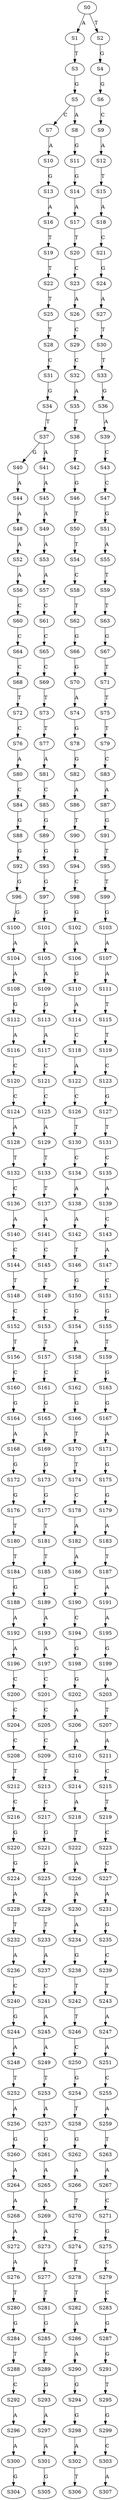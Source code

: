 strict digraph  {
	S0 -> S1 [ label = A ];
	S0 -> S2 [ label = T ];
	S1 -> S3 [ label = T ];
	S2 -> S4 [ label = G ];
	S3 -> S5 [ label = G ];
	S4 -> S6 [ label = G ];
	S5 -> S7 [ label = C ];
	S5 -> S8 [ label = A ];
	S6 -> S9 [ label = C ];
	S7 -> S10 [ label = A ];
	S8 -> S11 [ label = G ];
	S9 -> S12 [ label = A ];
	S10 -> S13 [ label = G ];
	S11 -> S14 [ label = G ];
	S12 -> S15 [ label = T ];
	S13 -> S16 [ label = A ];
	S14 -> S17 [ label = A ];
	S15 -> S18 [ label = A ];
	S16 -> S19 [ label = T ];
	S17 -> S20 [ label = T ];
	S18 -> S21 [ label = C ];
	S19 -> S22 [ label = T ];
	S20 -> S23 [ label = C ];
	S21 -> S24 [ label = G ];
	S22 -> S25 [ label = T ];
	S23 -> S26 [ label = A ];
	S24 -> S27 [ label = A ];
	S25 -> S28 [ label = T ];
	S26 -> S29 [ label = C ];
	S27 -> S30 [ label = T ];
	S28 -> S31 [ label = C ];
	S29 -> S32 [ label = C ];
	S30 -> S33 [ label = T ];
	S31 -> S34 [ label = G ];
	S32 -> S35 [ label = A ];
	S33 -> S36 [ label = G ];
	S34 -> S37 [ label = T ];
	S35 -> S38 [ label = T ];
	S36 -> S39 [ label = A ];
	S37 -> S40 [ label = G ];
	S37 -> S41 [ label = A ];
	S38 -> S42 [ label = T ];
	S39 -> S43 [ label = C ];
	S40 -> S44 [ label = A ];
	S41 -> S45 [ label = A ];
	S42 -> S46 [ label = G ];
	S43 -> S47 [ label = C ];
	S44 -> S48 [ label = A ];
	S45 -> S49 [ label = A ];
	S46 -> S50 [ label = T ];
	S47 -> S51 [ label = G ];
	S48 -> S52 [ label = A ];
	S49 -> S53 [ label = A ];
	S50 -> S54 [ label = T ];
	S51 -> S55 [ label = A ];
	S52 -> S56 [ label = A ];
	S53 -> S57 [ label = A ];
	S54 -> S58 [ label = C ];
	S55 -> S59 [ label = T ];
	S56 -> S60 [ label = C ];
	S57 -> S61 [ label = C ];
	S58 -> S62 [ label = T ];
	S59 -> S63 [ label = T ];
	S60 -> S64 [ label = C ];
	S61 -> S65 [ label = C ];
	S62 -> S66 [ label = G ];
	S63 -> S67 [ label = G ];
	S64 -> S68 [ label = C ];
	S65 -> S69 [ label = C ];
	S66 -> S70 [ label = G ];
	S67 -> S71 [ label = T ];
	S68 -> S72 [ label = T ];
	S69 -> S73 [ label = T ];
	S70 -> S74 [ label = A ];
	S71 -> S75 [ label = T ];
	S72 -> S76 [ label = C ];
	S73 -> S77 [ label = T ];
	S74 -> S78 [ label = G ];
	S75 -> S79 [ label = T ];
	S76 -> S80 [ label = A ];
	S77 -> S81 [ label = A ];
	S78 -> S82 [ label = G ];
	S79 -> S83 [ label = C ];
	S80 -> S84 [ label = C ];
	S81 -> S85 [ label = C ];
	S82 -> S86 [ label = A ];
	S83 -> S87 [ label = A ];
	S84 -> S88 [ label = G ];
	S85 -> S89 [ label = G ];
	S86 -> S90 [ label = T ];
	S87 -> S91 [ label = G ];
	S88 -> S92 [ label = G ];
	S89 -> S93 [ label = G ];
	S90 -> S94 [ label = G ];
	S91 -> S95 [ label = T ];
	S92 -> S96 [ label = G ];
	S93 -> S97 [ label = G ];
	S94 -> S98 [ label = C ];
	S95 -> S99 [ label = T ];
	S96 -> S100 [ label = G ];
	S97 -> S101 [ label = G ];
	S98 -> S102 [ label = G ];
	S99 -> S103 [ label = G ];
	S100 -> S104 [ label = A ];
	S101 -> S105 [ label = A ];
	S102 -> S106 [ label = A ];
	S103 -> S107 [ label = A ];
	S104 -> S108 [ label = A ];
	S105 -> S109 [ label = A ];
	S106 -> S110 [ label = G ];
	S107 -> S111 [ label = A ];
	S108 -> S112 [ label = G ];
	S109 -> S113 [ label = G ];
	S110 -> S114 [ label = A ];
	S111 -> S115 [ label = T ];
	S112 -> S116 [ label = A ];
	S113 -> S117 [ label = A ];
	S114 -> S118 [ label = C ];
	S115 -> S119 [ label = T ];
	S116 -> S120 [ label = C ];
	S117 -> S121 [ label = C ];
	S118 -> S122 [ label = A ];
	S119 -> S123 [ label = C ];
	S120 -> S124 [ label = C ];
	S121 -> S125 [ label = C ];
	S122 -> S126 [ label = C ];
	S123 -> S127 [ label = G ];
	S124 -> S128 [ label = A ];
	S125 -> S129 [ label = A ];
	S126 -> S130 [ label = T ];
	S127 -> S131 [ label = T ];
	S128 -> S132 [ label = T ];
	S129 -> S133 [ label = T ];
	S130 -> S134 [ label = C ];
	S131 -> S135 [ label = C ];
	S132 -> S136 [ label = C ];
	S133 -> S137 [ label = T ];
	S134 -> S138 [ label = A ];
	S135 -> S139 [ label = A ];
	S136 -> S140 [ label = A ];
	S137 -> S141 [ label = A ];
	S138 -> S142 [ label = A ];
	S139 -> S143 [ label = C ];
	S140 -> S144 [ label = C ];
	S141 -> S145 [ label = C ];
	S142 -> S146 [ label = T ];
	S143 -> S147 [ label = A ];
	S144 -> S148 [ label = T ];
	S145 -> S149 [ label = T ];
	S146 -> S150 [ label = G ];
	S147 -> S151 [ label = C ];
	S148 -> S152 [ label = C ];
	S149 -> S153 [ label = C ];
	S150 -> S154 [ label = G ];
	S151 -> S155 [ label = G ];
	S152 -> S156 [ label = T ];
	S153 -> S157 [ label = T ];
	S154 -> S158 [ label = A ];
	S155 -> S159 [ label = T ];
	S156 -> S160 [ label = C ];
	S157 -> S161 [ label = C ];
	S158 -> S162 [ label = C ];
	S159 -> S163 [ label = G ];
	S160 -> S164 [ label = G ];
	S161 -> S165 [ label = G ];
	S162 -> S166 [ label = G ];
	S163 -> S167 [ label = G ];
	S164 -> S168 [ label = A ];
	S165 -> S169 [ label = A ];
	S166 -> S170 [ label = T ];
	S167 -> S171 [ label = A ];
	S168 -> S172 [ label = G ];
	S169 -> S173 [ label = G ];
	S170 -> S174 [ label = T ];
	S171 -> S175 [ label = G ];
	S172 -> S176 [ label = G ];
	S173 -> S177 [ label = G ];
	S174 -> S178 [ label = C ];
	S175 -> S179 [ label = G ];
	S176 -> S180 [ label = T ];
	S177 -> S181 [ label = T ];
	S178 -> S182 [ label = A ];
	S179 -> S183 [ label = A ];
	S180 -> S184 [ label = T ];
	S181 -> S185 [ label = T ];
	S182 -> S186 [ label = A ];
	S183 -> S187 [ label = T ];
	S184 -> S188 [ label = G ];
	S185 -> S189 [ label = G ];
	S186 -> S190 [ label = C ];
	S187 -> S191 [ label = A ];
	S188 -> S192 [ label = A ];
	S189 -> S193 [ label = A ];
	S190 -> S194 [ label = C ];
	S191 -> S195 [ label = A ];
	S192 -> S196 [ label = A ];
	S193 -> S197 [ label = A ];
	S194 -> S198 [ label = G ];
	S195 -> S199 [ label = G ];
	S196 -> S200 [ label = C ];
	S197 -> S201 [ label = C ];
	S198 -> S202 [ label = G ];
	S199 -> S203 [ label = A ];
	S200 -> S204 [ label = C ];
	S201 -> S205 [ label = C ];
	S202 -> S206 [ label = A ];
	S203 -> S207 [ label = T ];
	S204 -> S208 [ label = C ];
	S205 -> S209 [ label = C ];
	S206 -> S210 [ label = A ];
	S207 -> S211 [ label = A ];
	S208 -> S212 [ label = T ];
	S209 -> S213 [ label = T ];
	S210 -> S214 [ label = G ];
	S211 -> S215 [ label = C ];
	S212 -> S216 [ label = C ];
	S213 -> S217 [ label = C ];
	S214 -> S218 [ label = A ];
	S215 -> S219 [ label = T ];
	S216 -> S220 [ label = G ];
	S217 -> S221 [ label = G ];
	S218 -> S222 [ label = T ];
	S219 -> S223 [ label = C ];
	S220 -> S224 [ label = G ];
	S221 -> S225 [ label = G ];
	S222 -> S226 [ label = A ];
	S223 -> S227 [ label = C ];
	S224 -> S228 [ label = A ];
	S225 -> S229 [ label = A ];
	S226 -> S230 [ label = A ];
	S227 -> S231 [ label = A ];
	S228 -> S232 [ label = T ];
	S229 -> S233 [ label = T ];
	S230 -> S234 [ label = A ];
	S231 -> S235 [ label = G ];
	S232 -> S236 [ label = A ];
	S233 -> S237 [ label = A ];
	S234 -> S238 [ label = G ];
	S235 -> S239 [ label = C ];
	S236 -> S240 [ label = C ];
	S237 -> S241 [ label = C ];
	S238 -> S242 [ label = T ];
	S239 -> S243 [ label = T ];
	S240 -> S244 [ label = G ];
	S241 -> S245 [ label = A ];
	S242 -> S246 [ label = T ];
	S243 -> S247 [ label = A ];
	S244 -> S248 [ label = A ];
	S245 -> S249 [ label = A ];
	S246 -> S250 [ label = C ];
	S247 -> S251 [ label = A ];
	S248 -> S252 [ label = T ];
	S249 -> S253 [ label = T ];
	S250 -> S254 [ label = G ];
	S251 -> S255 [ label = C ];
	S252 -> S256 [ label = A ];
	S253 -> S257 [ label = A ];
	S254 -> S258 [ label = T ];
	S255 -> S259 [ label = A ];
	S256 -> S260 [ label = G ];
	S257 -> S261 [ label = G ];
	S258 -> S262 [ label = G ];
	S259 -> S263 [ label = T ];
	S260 -> S264 [ label = A ];
	S261 -> S265 [ label = A ];
	S262 -> S266 [ label = A ];
	S263 -> S267 [ label = A ];
	S264 -> S268 [ label = A ];
	S265 -> S269 [ label = A ];
	S266 -> S270 [ label = T ];
	S267 -> S271 [ label = C ];
	S268 -> S272 [ label = A ];
	S269 -> S273 [ label = A ];
	S270 -> S274 [ label = C ];
	S271 -> S275 [ label = G ];
	S272 -> S276 [ label = A ];
	S273 -> S277 [ label = A ];
	S274 -> S278 [ label = T ];
	S275 -> S279 [ label = C ];
	S276 -> S280 [ label = T ];
	S277 -> S281 [ label = T ];
	S278 -> S282 [ label = T ];
	S279 -> S283 [ label = C ];
	S280 -> S284 [ label = G ];
	S281 -> S285 [ label = G ];
	S282 -> S286 [ label = A ];
	S283 -> S287 [ label = G ];
	S284 -> S288 [ label = T ];
	S285 -> S289 [ label = T ];
	S286 -> S290 [ label = A ];
	S287 -> S291 [ label = G ];
	S288 -> S292 [ label = C ];
	S289 -> S293 [ label = G ];
	S290 -> S294 [ label = G ];
	S291 -> S295 [ label = T ];
	S292 -> S296 [ label = A ];
	S293 -> S297 [ label = A ];
	S294 -> S298 [ label = G ];
	S295 -> S299 [ label = G ];
	S296 -> S300 [ label = A ];
	S297 -> S301 [ label = A ];
	S298 -> S302 [ label = A ];
	S299 -> S303 [ label = C ];
	S300 -> S304 [ label = G ];
	S301 -> S305 [ label = G ];
	S302 -> S306 [ label = T ];
	S303 -> S307 [ label = A ];
}
